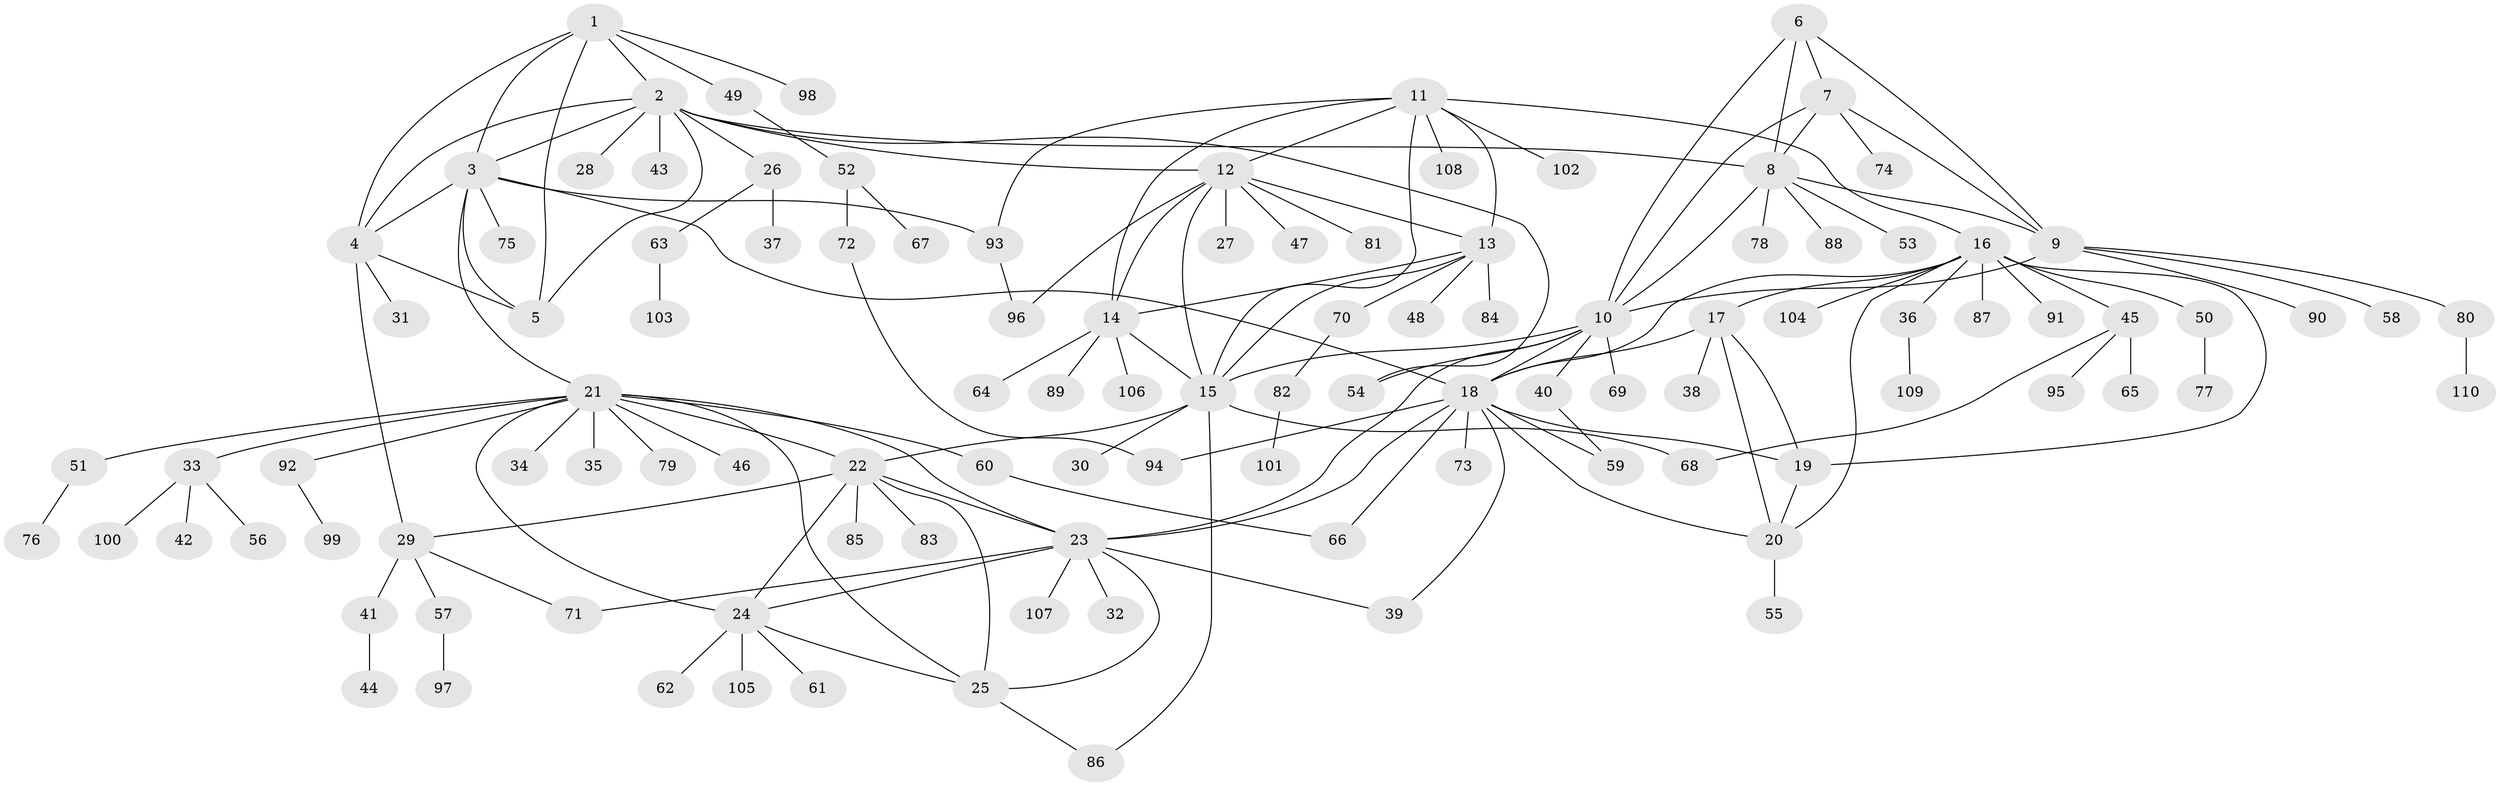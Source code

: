 // Generated by graph-tools (version 1.1) at 2025/11/02/27/25 16:11:29]
// undirected, 110 vertices, 156 edges
graph export_dot {
graph [start="1"]
  node [color=gray90,style=filled];
  1;
  2;
  3;
  4;
  5;
  6;
  7;
  8;
  9;
  10;
  11;
  12;
  13;
  14;
  15;
  16;
  17;
  18;
  19;
  20;
  21;
  22;
  23;
  24;
  25;
  26;
  27;
  28;
  29;
  30;
  31;
  32;
  33;
  34;
  35;
  36;
  37;
  38;
  39;
  40;
  41;
  42;
  43;
  44;
  45;
  46;
  47;
  48;
  49;
  50;
  51;
  52;
  53;
  54;
  55;
  56;
  57;
  58;
  59;
  60;
  61;
  62;
  63;
  64;
  65;
  66;
  67;
  68;
  69;
  70;
  71;
  72;
  73;
  74;
  75;
  76;
  77;
  78;
  79;
  80;
  81;
  82;
  83;
  84;
  85;
  86;
  87;
  88;
  89;
  90;
  91;
  92;
  93;
  94;
  95;
  96;
  97;
  98;
  99;
  100;
  101;
  102;
  103;
  104;
  105;
  106;
  107;
  108;
  109;
  110;
  1 -- 2;
  1 -- 3;
  1 -- 4;
  1 -- 5;
  1 -- 49;
  1 -- 98;
  2 -- 3;
  2 -- 4;
  2 -- 5;
  2 -- 8;
  2 -- 12;
  2 -- 26;
  2 -- 28;
  2 -- 43;
  2 -- 54;
  3 -- 4;
  3 -- 5;
  3 -- 18;
  3 -- 21;
  3 -- 75;
  3 -- 93;
  4 -- 5;
  4 -- 29;
  4 -- 31;
  6 -- 7;
  6 -- 8;
  6 -- 9;
  6 -- 10;
  7 -- 8;
  7 -- 9;
  7 -- 10;
  7 -- 74;
  8 -- 9;
  8 -- 10;
  8 -- 53;
  8 -- 78;
  8 -- 88;
  9 -- 10;
  9 -- 58;
  9 -- 80;
  9 -- 90;
  10 -- 15;
  10 -- 18;
  10 -- 23;
  10 -- 40;
  10 -- 54;
  10 -- 69;
  11 -- 12;
  11 -- 13;
  11 -- 14;
  11 -- 15;
  11 -- 16;
  11 -- 93;
  11 -- 102;
  11 -- 108;
  12 -- 13;
  12 -- 14;
  12 -- 15;
  12 -- 27;
  12 -- 47;
  12 -- 81;
  12 -- 96;
  13 -- 14;
  13 -- 15;
  13 -- 48;
  13 -- 70;
  13 -- 84;
  14 -- 15;
  14 -- 64;
  14 -- 89;
  14 -- 106;
  15 -- 22;
  15 -- 30;
  15 -- 68;
  15 -- 86;
  16 -- 17;
  16 -- 18;
  16 -- 19;
  16 -- 20;
  16 -- 36;
  16 -- 45;
  16 -- 50;
  16 -- 87;
  16 -- 91;
  16 -- 104;
  17 -- 18;
  17 -- 19;
  17 -- 20;
  17 -- 38;
  18 -- 19;
  18 -- 20;
  18 -- 23;
  18 -- 39;
  18 -- 59;
  18 -- 66;
  18 -- 73;
  18 -- 94;
  19 -- 20;
  20 -- 55;
  21 -- 22;
  21 -- 23;
  21 -- 24;
  21 -- 25;
  21 -- 33;
  21 -- 34;
  21 -- 35;
  21 -- 46;
  21 -- 51;
  21 -- 60;
  21 -- 79;
  21 -- 92;
  22 -- 23;
  22 -- 24;
  22 -- 25;
  22 -- 29;
  22 -- 83;
  22 -- 85;
  23 -- 24;
  23 -- 25;
  23 -- 32;
  23 -- 39;
  23 -- 71;
  23 -- 107;
  24 -- 25;
  24 -- 61;
  24 -- 62;
  24 -- 105;
  25 -- 86;
  26 -- 37;
  26 -- 63;
  29 -- 41;
  29 -- 57;
  29 -- 71;
  33 -- 42;
  33 -- 56;
  33 -- 100;
  36 -- 109;
  40 -- 59;
  41 -- 44;
  45 -- 65;
  45 -- 68;
  45 -- 95;
  49 -- 52;
  50 -- 77;
  51 -- 76;
  52 -- 67;
  52 -- 72;
  57 -- 97;
  60 -- 66;
  63 -- 103;
  70 -- 82;
  72 -- 94;
  80 -- 110;
  82 -- 101;
  92 -- 99;
  93 -- 96;
}
